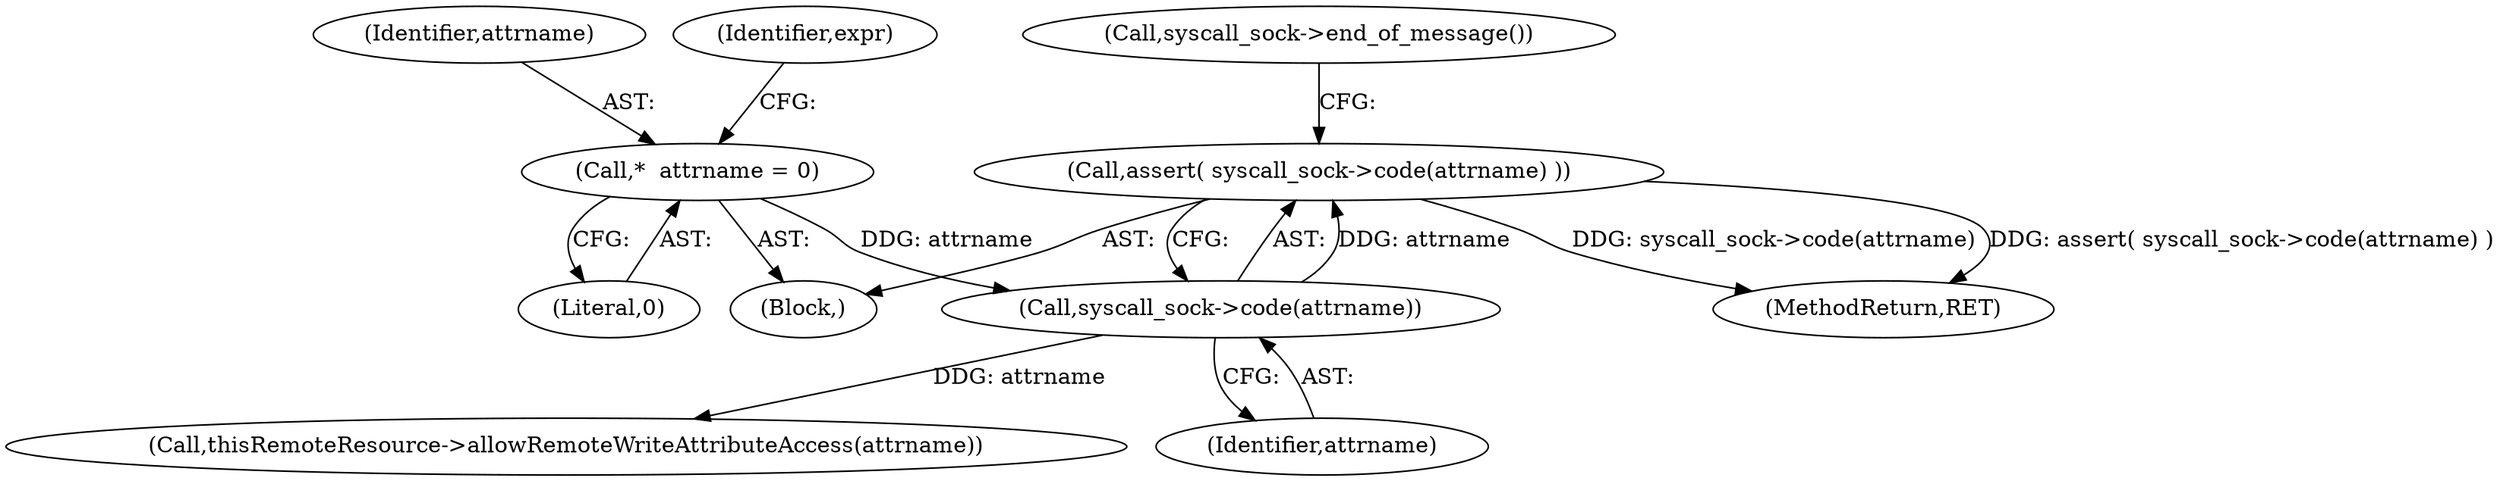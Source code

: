 digraph "0_htcondor_5e5571d1a431eb3c61977b6dd6ec90186ef79867_4@API" {
"1001778" [label="(Call,assert( syscall_sock->code(attrname) ))"];
"1001779" [label="(Call,syscall_sock->code(attrname))"];
"1001768" [label="(Call,*  attrname = 0)"];
"1001770" [label="(Literal,0)"];
"1001778" [label="(Call,assert( syscall_sock->code(attrname) ))"];
"1001766" [label="(Block,)"];
"1001779" [label="(Call,syscall_sock->code(attrname))"];
"1001782" [label="(Call,syscall_sock->end_of_message())"];
"1001769" [label="(Identifier,attrname)"];
"1001768" [label="(Call,*  attrname = 0)"];
"1001789" [label="(Call,thisRemoteResource->allowRemoteWriteAttributeAccess(attrname))"];
"1001773" [label="(Identifier,expr)"];
"1002472" [label="(MethodReturn,RET)"];
"1001780" [label="(Identifier,attrname)"];
"1001778" -> "1001766"  [label="AST: "];
"1001778" -> "1001779"  [label="CFG: "];
"1001779" -> "1001778"  [label="AST: "];
"1001782" -> "1001778"  [label="CFG: "];
"1001778" -> "1002472"  [label="DDG: assert( syscall_sock->code(attrname) )"];
"1001778" -> "1002472"  [label="DDG: syscall_sock->code(attrname)"];
"1001779" -> "1001778"  [label="DDG: attrname"];
"1001779" -> "1001780"  [label="CFG: "];
"1001780" -> "1001779"  [label="AST: "];
"1001768" -> "1001779"  [label="DDG: attrname"];
"1001779" -> "1001789"  [label="DDG: attrname"];
"1001768" -> "1001766"  [label="AST: "];
"1001768" -> "1001770"  [label="CFG: "];
"1001769" -> "1001768"  [label="AST: "];
"1001770" -> "1001768"  [label="AST: "];
"1001773" -> "1001768"  [label="CFG: "];
}
